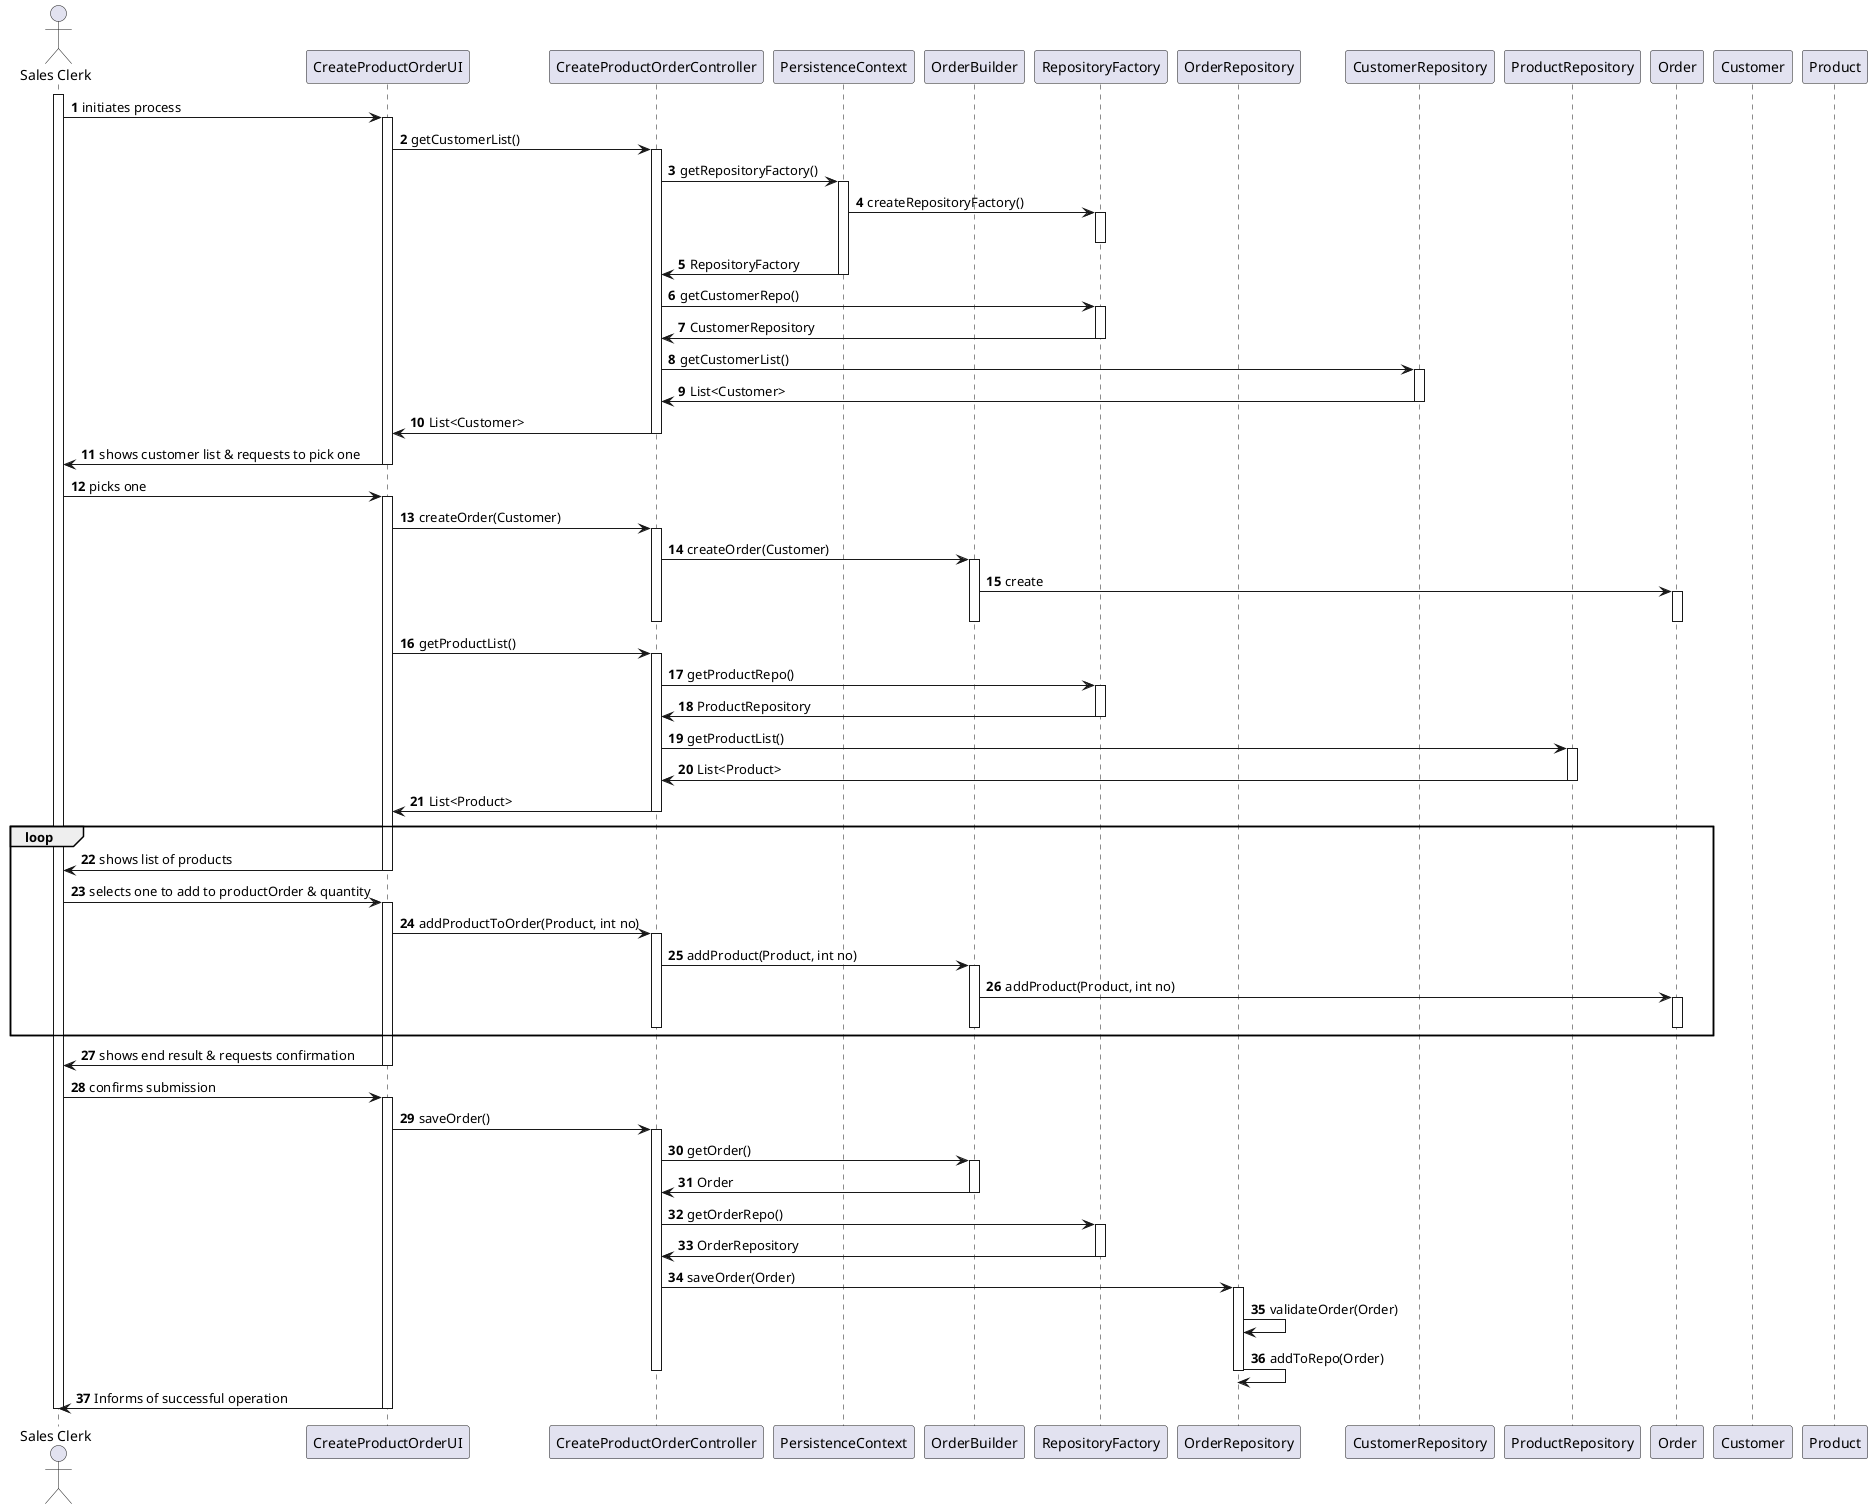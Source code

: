 @startuml
autonumber

actor "Sales Clerk" as ACT

participant "CreateProductOrderUI" as UI
participant "CreateProductOrderController" as CTRL
participant "PersistenceContext" as PCON
participant "OrderBuilder" as BUILDER
participant "RepositoryFactory" as REPOFAC
participant "OrderRepository" as ORDERREPO
participant "CustomerRepository" as CUSTREPO
participant "ProductRepository" as PRODREPO
participant "Order" as ORDER
participant "Customer" as CUST
participant "Product" as PROD

activate ACT
ACT -> UI : initiates process
activate UI
UI -> CTRL : getCustomerList()
activate CTRL
CTRL -> PCON : getRepositoryFactory()
activate PCON
PCON -> REPOFAC : createRepositoryFactory()
activate REPOFAC
deactivate REPOFAC
PCON -> CTRL : RepositoryFactory
deactivate PCON
CTRL -> REPOFAC : getCustomerRepo()
activate REPOFAC
REPOFAC -> CTRL : CustomerRepository
deactivate REPOFAC
CTRL -> CUSTREPO : getCustomerList()
activate CUSTREPO
CUSTREPO -> CTRL : List<Customer>
deactivate CUSTREPO
CTRL -> UI : List<Customer>
deactivate CTRL
UI -> ACT : shows customer list & requests to pick one
deactivate UI

ACT -> UI : picks one
activate UI
UI -> CTRL : createOrder(Customer)
activate CTRL
CTRL -> BUILDER : createOrder(Customer)
activate BUILDER
BUILDER -> ORDER : create
activate ORDER
deactivate ORDER
deactivate BUILDER
deactivate CTRL
UI -> CTRL : getProductList()
activate CTRL
CTRL -> REPOFAC : getProductRepo()
activate REPOFAC
REPOFAC -> CTRL : ProductRepository
deactivate REPOFAC
CTRL -> PRODREPO : getProductList()
activate PRODREPO
PRODREPO -> CTRL : List<Product>
deactivate PRODREPO
CTRL -> UI : List<Product>
deactivate CTRL
loop
UI -> ACT : shows list of products
deactivate UI

ACT -> UI : selects one to add to productOrder & quantity
activate UI
UI -> CTRL : addProductToOrder(Product, int no)
activate CTRL
CTRL -> BUILDER : addProduct(Product, int no)
activate BUILDER
BUILDER -> ORDER : addProduct(Product, int no)
activate ORDER
deactivate ORDER
deactivate BUILDER
deactivate CTRL
end loop
UI -> ACT : shows end result & requests confirmation
deactivate UI

ACT -> UI : confirms submission
activate UI
UI -> CTRL : saveOrder()
activate CTRL
CTRL -> BUILDER : getOrder()
activate BUILDER
BUILDER -> CTRL : Order
deactivate BUILDER
CTRL -> REPOFAC : getOrderRepo()
activate REPOFAC
REPOFAC -> CTRL : OrderRepository
deactivate REPOFAC
CTRL -> ORDERREPO : saveOrder(Order)
activate ORDERREPO
ORDERREPO -> ORDERREPO : validateOrder(Order)
ORDERREPO -> ORDERREPO : addToRepo(Order)
deactivate ORDERREPO
deactivate CTRL
UI -> ACT : Informs of successful operation
deactivate UI
deactivate ACT

@enduml
